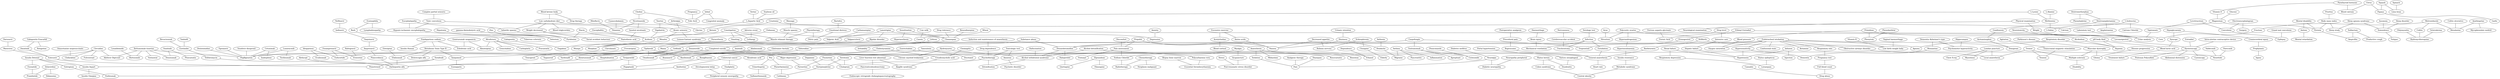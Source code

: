 strict graph layer1 {
	graph [name=layer1];
	node [label="\N"];
	3387	[label="Colorectal cancer",
		src_id=173947,
		weight=0.00017094799571343847];
	1507	[label=Amifostine,
		src_id=1127,
		weight=0.0002470895258225546];
	3387 -- 1507	[level=2,
		weight=250.75];
	1515	[label=Oxaliplatin,
		src_id=513,
		weight=0.00026815026729495455];
	3387 -- 1515	[level=2,
		weight=281.97];
	47	[label="Blood ketone body",
		level=1,
		src_id=172233,
		weight=0.0012670522222126754];
	3363	[label="Low carbohydrate diet",
		src_id=180136,
		weight=0.0003277960230803433];
	47 -- 3363	[level=1,
		weight=282.77];
	202	[label="Drug therapy",
		level=2,
		src_id=175405,
		weight=0.0004974258381118851];
	47 -- 202	[level=2,
		weight=116.27];
	40	[label="Lumbar puncture",
		level=1,
		src_id=180161,
		weight=0.0009078308978387687];
	111	[label="Chest X-ray",
		level=2,
		src_id=173538,
		weight=0.0004768456545021312];
	40 -- 111	[level=2,
		weight=100.9];
	199	[label=Myoclonus,
		level=2,
		src_id=181386,
		weight=0.0004737230728537065];
	40 -- 199	[level=2,
		weight=143.71];
	492	[label="Local anaesthesia",
		level=2,
		src_id=180103,
		weight=0.0004647634616410086];
	40 -- 492	[level=1,
		weight=308.38];
	121	[label="Diabetes mellitus",
		level=1,
		src_id=175126,
		weight=0.0005906634095865702];
	378	[label=Neuralgia,
		level=2,
		src_id=181702,
		weight=0.0003883048668389831];
	121 -- 378	[level=1,
		weight=182.64];
	1046	[label=Primidone,
		src_id=780,
		weight=0.0002726894035951908];
	66	[label="Blood pressure",
		level=2,
		src_id=172305,
		weight=0.0005071056776634417];
	1046 -- 66	[level=1,
		weight=139.75];
	207	[label=Phenytoin,
		level=2,
		src_id=243,
		weight=0.00044948157632123824];
	1046 -- 207	[level=2,
		weight=131.3];
	90	[label="Urine analysis",
		level=2,
		src_id=187884,
		weight=0.0004706683236254219];
	1046 -- 90	[level=1,
		weight=228.05];
	293	[label="Postoperative analgesia",
		level=2,
		src_id=183938,
		weight=0.00039289364837470463];
	600	[label="Procedural pain",
		level=1,
		src_id=184110,
		weight=0.0005976672848635054];
	293 -- 600	[level=2,
		weight=277.6];
	246	[label=Carbamazepine,
		level=2,
		src_id=551,
		weight=0.0004473096072389379];
	501	[label="Valproic Acid",
		level=2,
		src_id=304,
		weight=0.0004042948871108723];
	246 -- 501	[level=2,
		weight=211.14];
	148	[label=Acne,
		level=2,
		src_id=169642,
		weight=0.00037466678154693617];
	1477	[label=Hirsutism,
		src_id=178160,
		weight=0.0002079114641782634];
	148 -- 1477	[level=2,
		weight=108.82];
	290	[label="Urinary retention",
		level=2,
		src_id=187841,
		weight=0.0003683373050021554];
	22	[label=Dizziness,
		level=1,
		src_id=175317,
		weight=0.0010661405923750565];
	290 -- 22	[level=2,
		weight=200.8];
	24	[label=Caspofungin,
		level=1,
		src_id=507,
		weight=0.0009094710211748729];
	198	[label=Gefitinib,
		level=1,
		src_id=308,
		weight=0.0007349820562090321];
	24 -- 198	[level=1,
		weight=526.79];
	486	[label=Tositumomab,
		level=2,
		src_id=77,
		weight=0.00046677135864928924];
	24 -- 486	[level=1,
		weight=500.5];
	1680	[label=Treprostinil,
		src_id=364,
		weight=0.00021838432841980027];
	24 -- 1680	[level=2,
		weight=334.0];
	240	[label=Hypoglycaemia,
		level=2,
		src_id=178590,
		weight=0.00038816712301006673];
	247	[label=Syncope,
		level=2,
		src_id=186636,
		weight=0.0003882810329176061];
	240 -- 247	[level=2,
		weight=219.43];
	155	[label="Craniocerebral injury",
		level=2,
		src_id=174523,
		weight=0.0005289345643681402];
	240 -- 155	[level=2,
		weight=118.53];
	21	[label=Haemorrhage,
		level=1,
		src_id=177684,
		weight=0.0008508347975266157];
	32	[label="Brain injury",
		level=1,
		src_id=172600,
		weight=0.0007856777560697494];
	21 -- 32	[level=1,
		weight=158.74];
	1470	[label="Intra-uterine contraceptive device",
		level=2,
		src_id=179325,
		weight=0.0005447811316611137];
	2548	[label=Hysteroscopy,
		level=2,
		src_id=178691,
		weight=0.0005253331407472756];
	1470 -- 2548	[level=2,
		weight=680.88];
	80	[label=Parecoxib,
		level=1,
		src_id=7436,
		weight=0.0006704556778221817];
	41	[label=Nesiritide,
		level=1,
		src_id=4621,
		weight=0.0009181058235148686];
	80 -- 41	[level=1,
		weight=375.63];
	303	[label=Massage,
		level=2,
		src_id=180533,
		weight=0.0003922373840808141];
	73	[label="Muscle spasms",
		level=1,
		src_id=181270,
		weight=0.0006578393277975695];
	303 -- 73	[level=2,
		weight=143.71];
	248	[label=Schizophrenia,
		level=2,
		src_id=185574,
		weight=0.0004415188980356536];
	1206	[label="Bulimia nervosa",
		src_id=172802,
		weight=0.00029821138423851817];
	248 -- 1206	[level=1,
		weight=213.03];
	2510	[label=Clozapine,
		src_id=353,
		weight=0.00018764288696314523];
	248 -- 2510	[level=1,
		weight=154.69];
	37	[label=Eletriptan,
		level=1,
		src_id=207,
		weight=0.0007704776596519402];
	35	[label=Efalizumab,
		level=1,
		src_id=90,
		weight=0.0008208062750429622];
	37 -- 35	[level=1,
		weight=400.6];
	5180	[label=Idraparinux,
		src_id=5585,
		weight="4.8522871903998905e-05"];
	308	[label=Eculizumab,
		level=2,
		src_id=1241,
		weight=0.00038446616519720187];
	5180 -- 308	[level=2,
		weight=200.8];
	9	[label=Enfuvirtide,
		level=1,
		src_id=102,
		weight=0.0009869729139148522];
	5180 -- 9	[level=2,
		weight=182.64];
	2123	[label="Parathyroid hormone",
		src_id=5283,
		weight=0.00028384168899865274];
	792	[label="Vitamin D",
		src_id=9042,
		weight=0.0003176496670210388];
	2123 -- 792	[level=2,
		weight=138.79];
	3087	[label="Blood calcium",
		src_id=171999,
		weight=0.00020601951229998287];
	2123 -- 3087	[level=2,
		weight=164.47];
	2635	[label=Sensitisation,
		src_id=185737,
		weight=0.00014117001733908249];
	969	[label=Hyperaesthesia,
		level=2,
		src_id=178414,
		weight=0.0003899039718442881];
	2635 -- 969	[level=2,
		weight=200.8];
	157	[label=Clonazepam,
		level=1,
		src_id=1052,
		weight=0.0005912809419428554];
	2635 -- 157	[level=2,
		weight=125.88];
	142	[label="Adverse event",
		level=2,
		src_id=169885,
		weight=0.0004860158235368972];
	105	[label=Lethargy,
		level=2,
		src_id=179887,
		weight=0.0005015535376190093];
	142 -- 105	[level=2,
		weight=112.0];
	129	[label=Nelfinavir,
		level=2,
		src_id=211,
		weight=0.00037811959762119006];
	728	[label=Indinavir,
		src_id=215,
		weight=0.00028856204454984284];
	129 -- 728	[level=2,
		weight=174.74];
	444	[label=Lamotrigine,
		level=2,
		src_id=542,
		weight=0.0003848237550273216];
	745	[label="Bipolar disorder",
		src_id=171758,
		weight=0.00022802229897554263];
	444 -- 745	[level=2,
		weight=177.86];
	127	[label=Depression,
		level=2,
		src_id=175023,
		weight=0.0003836457492395407];
	444 -- 127	[level=2,
		weight=142.24];
	444 -- 501	[level=2,
		weight=172.8];
	107	[label=Tremor,
		level=2,
		src_id=187373,
		weight=0.0003996300055681171];
	277	[label=Tension,
		src_id=186772,
		weight=0.00024210111383317674];
	107 -- 277	[level=2,
		weight=100.9];
	107 -- 492	[level=1,
		weight=167.5];
	572	[label="Multiple sclerosis",
		src_id=181221,
		weight=0.00034050851132739606];
	107 -- 572	[level=1,
		weight=167.5];
	764	[label="Gemtuzumab ozogamicin",
		src_id=55,
		weight=0.0003317278780766563];
	556	[label=Almotriptan,
		level=2,
		src_id=904,
		weight=0.0003709635981779108];
	764 -- 556	[level=2,
		weight=364.27];
	623	[label="Zoledronic acid",
		src_id=388,
		weight=0.0003388866376235478];
	764 -- 623	[level=2,
		weight=364.27];
	5058	[label="Excessive exercise",
		src_id=176247,
		weight=0.00015775780771372163];
	793	[label="Amino acids",
		src_id=8309,
		weight=0.00036554240716296394];
	5058 -- 793	[level=2,
		weight=275.24];
	1840	[label=Acetylcholine,
		level=2,
		src_id=2951,
		weight=0.00036790673985462763];
	5058 -- 1840	[level=2,
		weight=452.16];
	1116	[label="L-Isoleucine",
		level=2,
		src_id=158,
		weight=0.0004886625496020476];
	1294	[label="Calcium Chloride",
		level=2,
		src_id=1148,
		weight=0.00038074085574121467];
	1116 -- 1294	[level=2,
		weight=300.7];
	2055	[label="L-Valine",
		level=2,
		src_id=153,
		weight=0.0003965535171699303];
	1116 -- 2055	[level=2,
		weight=727.55];
	8	[label=Nausea,
		level=1,
		src_id=181546,
		weight=0.0012894351022597168];
	793 -- 8	[level=2,
		weight=143.71];
	3659	[label=Choline,
		src_id=115,
		weight=0.00013867174699933426];
	1591	[label="Folic Acid",
		src_id=150,
		weight=0.0002498271308909313];
	3659 -- 1591	[level=1,
		weight=154.69];
	2850	[label=Nicotinamide,
		level=2,
		src_id=2556,
		weight=0.0003688636137323192];
	3659 -- 2850	[level=1,
		weight=263.89];
	524	[label=Metronidazole,
		level=2,
		src_id=902,
		weight=0.00036694243322798423];
	370	[label=Colitis,
		level=2,
		src_id=173903,
		weight=0.0005396922867558513];
	524 -- 370	[level=2,
		weight=308.38];
	1039	[label=Fructose,
		src_id=3934,
		weight=0.00027937361065304513];
	524 -- 1039	[level=2,
		weight=138.79];
	3490	[label=Mesalazine,
		src_id=235,
		weight=0.0002774839459351338];
	524 -- 3490	[level=2,
		weight=500.5];
	1528	[label="Polycystic ovaries",
		src_id=183761,
		weight=0.0002984454638867596];
	3549	[label=Hyperandrogenism,
		src_id=178421,
		weight=0.0001871879732442594];
	1528 -- 3549	[level=2,
		weight=261.3];
	906	[label=Stillbirth,
		level=2,
		src_id=186413,
		weight=0.0005083959553610613];
	1528 -- 906	[level=2,
		weight=135.48];
	1528 -- 1477	[level=2,
		weight=97.68];
	87	[label=Agitation,
		level=2,
		src_id=169902,
		weight=0.0004621091673335026];
	1319	[label="Transcranial magnetic stimulation",
		src_id=187294,
		weight=0.0002488273049718006];
	87 -- 1319	[level=2,
		weight=267.4];
	203	[label="Disease progression",
		level=1,
		src_id=175268,
		weight=0.0005669550093149303];
	1398	[label=Glioma,
		src_id=177386,
		weight=0.00024465493695699037];
	203 -- 1398	[level=1,
		weight=118.53];
	399	[label=Saquinavir,
		src_id=1216,
		weight=0.00033714014539050686];
	728 -- 399	[level=2,
		weight=186.0];
	114	[label=Encephalopathy,
		level=1,
		src_id=175833,
		weight=0.0005884606306018098];
	163	[label="Infantile spasms",
		level=1,
		src_id=178941,
		weight=0.000643641781737178];
	114 -- 163	[level=1,
		weight=162.13];
	606	[label="Hypoxic-ischaemic encephalopathy",
		level=2,
		src_id=178679,
		weight=0.00041550608504316105];
	114 -- 606	[level=1,
		weight=167.5];
	1802	[label=Eosinophilia,
		src_id=176033,
		weight=0.0002882837388700747];
	36	[label=Rash,
		level=1,
		src_id=184786,
		weight=0.0008668953336616023];
	1802 -- 36	[level=2,
		weight=131.4];
	966	[label=Lymphadenopathy,
		level=2,
		src_id=180247,
		weight=0.00036781539547026717];
	1802 -- 966	[level=2,
		weight=182.38];
	443	[label=Bosentan,
		level=2,
		src_id=546,
		weight=0.000509591564631485];
	198 -- 443	[level=2,
		weight=480.52];
	188	[label=Pegfilgrastim,
		level=1,
		src_id=19,
		weight=0.0007127660512942222];
	198 -- 188	[level=1,
		weight=600.4];
	237	[label=Alemtuzumab,
		level=1,
		src_id=82,
		weight=0.0006613346082369724];
	198 -- 237	[level=1,
		weight=520.48];
	198 -- 9	[level=1,
		weight=526.79];
	686	[label=Rosuvastatin,
		level=2,
		src_id=1082,
		weight=0.00037850105857161853];
	198 -- 686	[level=2,
		weight=408.0];
	517	[label="Decreased appetite",
		src_id=174910,
		weight=0.0002200564388112809];
	517 -- 1206	[level=1,
		weight=157.95];
	517 -- 8	[level=1,
		weight=143.71];
	559	[label=Niacin,
		src_id=614,
		weight=0.00035605453691676416];
	692	[label=Pyridoxine,
		level=2,
		src_id=156,
		weight=0.0005060130277429469];
	559 -- 692	[level=1,
		weight=835.41];
	2852	[label="Pantothenic acid",
		level=2,
		src_id=1701,
		weight=0.0003724509045626558];
	559 -- 2852	[level=1,
		weight=653.11];
	1323	[label=Scleroderma,
		level=2,
		src_id=185612,
		weight=0.0004681688067370857];
	995	[label=Hydroxychloroquine,
		level=2,
		src_id=1543,
		weight=0.0005040541923089716];
	1323 -- 995	[level=2,
		weight=640.07];
	109	[label="Complex partial seizures",
		level=2,
		src_id=174011,
		weight=0.0005377729118179456];
	313	[label="Tonic convulsion",
		level=2,
		src_id=187142,
		weight=0.0004920688060191618];
	109 -- 313	[level=2,
		weight=112.0];
	593	[label=Clobazam,
		src_id=339,
		weight=0.00029148811730719674];
	179	[label="Lennox-Gastaut syndrome",
		level=2,
		src_id=179861,
		weight=0.0004712647332224909];
	593 -- 179	[level=1,
		weight=167.5];
	593 -- 157	[level=1,
		weight=200.8];
	192	[label="Physical examination",
		level=2,
		src_id=183464,
		weight=0.00039606689371095055];
	145	[label=Weight,
		src_id=188818,
		weight=0.0003539075251587568];
	192 -- 145	[level=1,
		weight=152.01];
	44	[label="Neurological examination",
		level=1,
		src_id=181742,
		weight=0.000603899346869057];
	192 -- 44	[level=1,
		weight=117.55];
	1845	[label="Ethinyl Estradiol",
		src_id=963,
		weight=0.00024117750854846077];
	1244	[label=Levonorgestrel,
		level=2,
		src_id=357,
		weight=0.0003896644494428381];
	1845 -- 1244	[level=2,
		weight=148.74];
	2732	[label=Etonogestrel,
		src_id=285,
		weight=0.00014763548612184576];
	1845 -- 2732	[level=2,
		weight=443.59];
	694	[label=Adalimumab,
		level=2,
		src_id=50,
		weight=0.00040065310237782725];
	523	[label=Atazanavir,
		level=2,
		src_id=1056,
		weight=0.0003809490300105128];
	694 -- 523	[level=2,
		weight=375.63];
	208	[label=Omalizumab,
		level=1,
		src_id=42,
		weight=0.00064804226923971];
	694 -- 208	[level=2,
		weight=440.56];
	69	[label=Desloratadine,
		level=1,
		src_id=953,
		weight=0.00056635470892636];
	69 -- 188	[level=1,
		weight=389.5];
	2141	[label=Estradiol,
		level=2,
		src_id=769,
		weight=0.00043932753232098356];
	2141 -- 2548	[level=2,
		weight=529.21];
	100	[label="Drug level",
		level=1,
		src_id=175379,
		weight=0.0006353973376942565];
	173	[label="Intensive care",
		level=2,
		src_id=179204,
		weight=0.0004941769690789497];
	100 -- 173	[level=1,
		weight=125.88];
	1743	[label="Formic Acid",
		src_id=1847,
		weight=0.0003353139864341093];
	100 -- 1743	[level=2,
		weight=147.38];
	2606	[label=Hydroxyurea,
		src_id=991,
		weight=0.00023318355572115202];
	3242	[label="Chronic myeloid leukaemia",
		src_id=173721,
		weight=0.00016846385497956267];
	2606 -- 3242	[level=2,
		weight=96.14];
	4038	[label="Polycythaemia vera",
		src_id=183763,
		weight=0.00017651704386833472];
	2606 -- 4038	[level=2,
		weight=188.31];
	106	[label=Constipation,
		level=2,
		src_id=174340,
		weight=0.00046270421507636046];
	57	[label=Vomiting,
		level=2,
		src_id=188709,
		weight=0.0004902981627731408];
	106 -- 57	[level=2,
		weight=200.8];
	106 -- 105	[level=2,
		weight=182.64];
	414	[label=Acidosis,
		level=2,
		src_id=169637,
		weight=0.00040438193096115896];
	106 -- 414	[level=1,
		weight=200.8];
	533	[label="Muscle relaxant therapy",
		level=2,
		src_id=181266,
		weight=0.00044203721375564355];
	106 -- 533	[level=1,
		weight=182.64];
	138	[label=Pregnancy,
		level=2,
		src_id=184014,
		weight=0.00044404202268647023];
	138 -- 1591	[level=2,
		weight=152.04];
	33	[label="Endotracheal intubation",
		level=1,
		src_id=175952,
		weight=0.0015652564614988432];
	567	[label="Respiratory rate",
		level=2,
		src_id=185143,
		weight=0.0005159413547820781];
	33 -- 567	[level=1,
		weight=231.54];
	442	[label=Dexmedetomidine,
		level=2,
		src_id=620,
		weight=0.00047220402584098];
	33 -- 442	[level=1,
		weight=215.07];
	19	[label=Hypersensitivity,
		level=1,
		src_id=178510,
		weight=0.0013981590828485912];
	33 -- 19	[level=1,
		weight=177.29];
	329	[label=Apnoea,
		level=2,
		src_id=170739,
		weight=0.00047458159767632273];
	33 -- 329	[level=1,
		weight=188.31];
	251	[label="Obstructive airways disorder",
		level=2,
		src_id=181997,
		weight=0.0004027225819741091];
	33 -- 251	[level=1,
		weight=167.5];
	3311	[label=Doxapram,
		src_id=548,
		weight=0.00012425276521061697];
	33 -- 3311	[level=1,
		weight=200.8];
	130	[label="Oxygen saturation",
		level=1,
		src_id=182603,
		weight=0.0008420826940828675];
	33 -- 130	[level=1,
		weight=223.0];
	98	[label="Confusional state",
		level=2,
		src_id=174071,
		weight=0.00048615371247575045];
	33 -- 98	[level=2,
		weight=154.69];
	650	[label=Ketamine,
		level=2,
		src_id=1205,
		weight=0.0003759481325097527];
	33 -- 650	[level=2,
		weight=167.5];
	159	[label=Morphine,
		level=2,
		src_id=286,
		weight=0.000508365458088889];
	33 -- 159	[level=1,
		weight=231.54];
	1489	[label="Diabetic neuropathy",
		src_id=175170,
		weight=0.0002354305614814282];
	378 -- 1489	[level=2,
		weight=152.36];
	43	[label=Pain,
		level=2,
		src_id=182630,
		weight=0.0005505513678598752];
	378 -- 43	[level=1,
		weight=197.45];
	82	[label=Pruritus,
		level=2,
		src_id=184366,
		weight=0.00037512654230685566];
	318	[label="Body mass index",
		level=1,
		src_id=172442,
		weight=0.0005700543674845199];
	82 -- 318	[level=2,
		weight=100.9];
	795	[label=Serotonin,
		src_id=7810,
		weight=0.00032266694125067093];
	2509	[label=Norepinephrine,
		src_id=358,
		weight=0.00015775005610059792];
	795 -- 2509	[level=2,
		weight=126.99];
	1004	[label=Citalopram,
		src_id=206,
		weight=0.0002998387185140447];
	795 -- 1004	[level=2,
		weight=200.8];
	868	[label="Hepatic failure",
		src_id=177896,
		weight=0.00027851145677039495];
	173 -- 868	[level=1,
		weight=167.5];
	86	[label=Anxiety,
		level=2,
		src_id=170661,
		weight=0.0005261963317213412];
	86 -- 127	[level=2,
		weight=348.75];
	372	[label=Chemotherapy,
		level=1,
		src_id=173517,
		weight=0.000628082361994062];
	3	[label="Neoplasm malignant",
		level=1,
		src_id=181636,
		weight=0.0010685744334263127];
	372 -- 3	[level=1,
		weight=182.64];
	1973	[label=Radiotherapy,
		src_id=184752,
		weight=0.00020710914572099278];
	372 -- 1973	[level=1,
		weight=297.33];
	5	[label=Dutasteride,
		level=1,
		src_id=1110,
		weight=0.001106923563389464];
	5 -- 208	[level=1,
		weight=500.5];
	558	[label="Alendronic acid",
		level=2,
		src_id=617,
		weight=0.0003859560282069588];
	5 -- 558	[level=2,
		weight=250.75];
	5 -- 237	[level=1,
		weight=455.09];
	697	[label="Substance abuse",
		src_id=186527,
		weight=0.00030072181097700847];
	697 -- 442	[level=1,
		weight=100.9];
	93	[label=Irritability,
		level=1,
		src_id=179437,
		weight=0.0006178299556628947];
	697 -- 93	[level=1,
		weight=231.54];
	326	[label="Parkinson's disease",
		level=2,
		src_id=182898,
		weight=0.0004602845429545227];
	777	[label="Muscular dystrophy",
		src_id=181277,
		weight=0.00029059235414567605];
	326 -- 777	[level=2,
		weight=149.79];
	648	[label=Spinach,
		level=2,
		src_id=8638,
		weight=0.00044143248729228845];
	4597	[label="Lima bean",
		src_id=8610,
		weight=0.0001803798582760487];
	648 -- 4597	[level=2,
		weight=236.06];
	160	[label="Serology test",
		level=2,
		src_id=185776,
		weight=0.0003853233675984799];
	7	[label=Infection,
		level=1,
		src_id=178954,
		weight=0.0010637444636492502];
	160 -- 7	[level=2,
		weight=112.0];
	596	[label=Baclofen,
		level=2,
		src_id=172,
		weight=0.0004022049773654413];
	174	[label="Emotional distress",
		level=2,
		src_id=175782,
		weight=0.0005202689084008516];
	596 -- 174	[level=2,
		weight=143.71];
	777 -- 1398	[level=1,
		weight=173.9];
	777 -- 572	[level=1,
		weight=181.67];
	1050	[label=Dextromethorphan,
		src_id=501,
		weight=0.0003261430337828874];
	1099	[label=Dextroamphetamine,
		src_id=1510,
		weight=0.00030579798809133316];
	1050 -- 1099	[level=2,
		weight=164.2];
	392	[label=Phenylephrine,
		level=2,
		src_id=377,
		weight=0.00045122237230914297];
	1050 -- 392	[level=2,
		weight=554.5];
	16	[label=Cetuximab,
		level=1,
		src_id=2,
		weight=0.0009004002208662477];
	88	[label=Ixabepilone,
		level=1,
		src_id=4567,
		weight=0.0006938235833154117];
	16 -- 88	[level=1,
		weight=429.14];
	16 -- 188	[level=1,
		weight=471.12];
	3364	[label="Liver function test abnormal",
		src_id=180084,
		weight=0.0001108020909393326];
	4727	[label=Pancreaticoduodenectomy,
		src_id=182721,
		weight="8.150706582911591e-05"];
	3364 -- 4727	[level=2,
		weight=91.82];
	4574	[label="Alagille syndrome",
		src_id=169931,
		weight="7.140487263867498e-05"];
	3364 -- 4574	[level=2,
		weight=91.82];
	396	[label="Mechanical ventilation",
		src_id=180615,
		weight=0.0003051471094691349];
	7 -- 396	[level=1,
		weight=112.0];
	255	[label=Extubation,
		level=2,
		src_id=176387,
		weight=0.0003675192575704748];
	7 -- 255	[level=1,
		weight=177.29];
	426	[label=Tracheostomy,
		src_id=187282,
		weight=0.00029416663490902493];
	7 -- 426	[level=1,
		weight=125.88];
	418	[label=Valganciclovir,
		level=2,
		src_id=1542,
		weight=0.0003689906297398413];
	18	[label=Tipifarnib,
		level=1,
		src_id=4671,
		weight=0.0009015215260815727];
	418 -- 18	[level=2,
		weight=357.79];
	2618	[label=Ziprasidone,
		src_id=237,
		weight=0.00018582858350824495];
	358	[label=Olanzapine,
		level=1,
		src_id=324,
		weight=0.0006407978107660274];
	2618 -- 358	[level=1,
		weight=144.33];
	400	[label=Quetiapine,
		src_id=1208,
		weight=0.0002894300112725552];
	2618 -- 400	[level=1,
		weight=141.82];
	124	[label=Hippocampus,
		level=2,
		src_id=240385,
		weight=0.000511899313670171];
	103	[label="Psychomotor hyperactivity",
		level=2,
		src_id=184442,
		weight=0.0004423452504911016];
	124 -- 103	[level=2,
		weight=114.52];
	459	[label=Valdecoxib,
		level=2,
		src_id=567,
		weight=0.000408027540975046];
	459 -- 41	[level=2,
		weight=364.27];
	555	[label=Tipranavir,
		level=2,
		src_id=918,
		weight=0.0003821876297655202];
	555 -- 188	[level=2,
		weight=438.06];
	3268	[label=Visilizumab,
		src_id=9717,
		weight="9.354706665521369e-05"];
	1507 -- 3268	[level=2,
		weight=100.9];
	1901	[label="Endoscopic retrograde cholangiopancreatography",
		level=2,
		src_id=175919,
		weight=0.0003840271492533053];
	4727 -- 1901	[level=2,
		weight=112.0];
	72	[label=Nervousness,
		level=2,
		src_id=181699,
		weight=0.0005166066069135854];
	38	[label="Cerebrovascular accident",
		level=1,
		src_id=173414,
		weight=0.0007270394031061131];
	72 -- 38	[level=2,
		weight=100.9];
	680	[label="Atonic seizures",
		level=2,
		src_id=171063,
		weight=0.00036898778408927044];
	313 -- 680	[level=1,
		weight=166.76];
	313 -- 606	[level=1,
		weight=182.64];
	716	[label=Wheat,
		src_id=8648,
		weight=0.00031152306951668144];
	352	[label=Corn,
		src_id=8641,
		weight=0.00031718271484116884];
	716 -- 352	[level=2,
		weight=135.7];
	989	[label=Casein,
		src_id=8589,
		weight=0.00032743258053612206];
	716 -- 989	[level=2,
		weight=147.41];
	662	[label="Pregnancy test",
		level=2,
		src_id=184020,
		weight=0.0004390841040422798];
	567 -- 662	[level=1,
		weight=154.69];
	481	[label=Lumiracoxib,
		level=2,
		src_id=1266,
		weight=0.0004152972708915666];
	417	[label=Tocilizumab,
		level=2,
		src_id=5528,
		weight=0.00037754604082365786];
	481 -- 417	[level=2,
		weight=318.86];
	481 -- 188	[level=2,
		weight=381.57];
	438	[label="Soybean oil",
		level=2,
		src_id=8325,
		weight=0.0005271578901629644];
	1593	[label="L-Aspartic Acid",
		src_id=120,
		weight=0.00023519971578697118];
	438 -- 1593	[level=2,
		weight=273.45];
	309	[label=Dopamine,
		level=2,
		src_id=974,
		weight=0.00041397202745216063];
	309 -- 2509	[level=2,
		weight=120.59];
	211	[label=Asthma,
		level=2,
		src_id=171037,
		weight=0.00036748599646982183];
	602	[label=Pancreatitis,
		level=2,
		src_id=182725,
		weight=0.0003687396717690338];
	211 -- 602	[level=2,
		weight=414.71];
	4	[label=Inflammation,
		level=1,
		src_id=178993,
		weight=0.001011147355898459];
	211 -- 4	[level=1,
		weight=191.29];
	131	[label=Migraine,
		level=2,
		src_id=180996,
		weight=0.00045652328171586545];
	211 -- 131	[level=1,
		weight=250.75];
	151	[label="Status epilepticus",
		level=2,
		src_id=186374,
		weight=0.0004000715088260281];
	62	[label=Lorazepam,
		level=2,
		src_id=177,
		weight=0.00048515680005689475];
	151 -- 62	[level=2,
		weight=119.53];
	1331	[label="Mental disability",
		src_id=180779,
		weight=0.0002523155771366895];
	221	[label=Autism,
		level=2,
		src_id=171128,
		weight=0.0003913922359394257];
	1331 -- 221	[level=1,
		weight=97.3];
	2	[label=Pyrexia,
		level=1,
		src_id=184658,
		weight=0.0016370220603792516];
	1331 -- 2	[level=1,
		weight=167.5];
	38 -- 426	[level=1,
		weight=131.3];
	224	[label=Alefacept,
		level=2,
		src_id=87,
		weight=0.00047856565963021614];
	189	[label="Darbepoetin alfa",
		level=1,
		src_id=12,
		weight=0.000706342335926546];
	224 -- 189	[level=2,
		weight=389.5];
	74	[label="Insulin Detemir",
		level=1,
		src_id=1281,
		weight=0.0007094592396659355];
	26	[label=Tiotropium,
		level=1,
		src_id=1352,
		weight=0.0008321868357145653];
	74 -- 26	[level=1,
		weight=429.14];
	167	[label=Exenatide,
		level=1,
		src_id=1259,
		weight=0.0005552946281385425];
	74 -- 167	[level=1,
		weight=385.23];
	1227	[label="Insulin Aspart",
		src_id=1280,
		weight=0.0002558675228665072];
	74 -- 1227	[level=1,
		weight=500.5];
	770	[label="Renal failure",
		src_id=185035,
		weight=0.00024093128318301992];
	341	[label="Respiratory depression",
		level=2,
		src_id=185127,
		weight=0.0005524640608403308];
	770 -- 341	[level=2,
		weight=154.69];
	29	[label=Hypotension,
		level=1,
		src_id=178653,
		weight=0.0012051301146850637];
	770 -- 29	[level=2,
		weight=134.2];
	201	[label="Full blood count",
		level=2,
		src_id=176934,
		weight=0.0003988914123322094];
	662 -- 201	[level=1,
		weight=154.69];
	2613	[label=Amprenavir,
		src_id=687,
		weight=0.0001401579115738664];
	399 -- 2613	[level=2,
		weight=188.31];
	153	[label=Electroencephalogram,
		level=2,
		src_id=175720,
		weight=0.00043122478424478854];
	1	[label=Convulsion,
		level=1,
		src_id=174366,
		weight=0.000976973079326626];
	153 -- 1	[level=2,
		weight=186.53];
	58	[label=Surgery,
		level=2,
		src_id=186589,
		weight=0.00042912268609338245];
	153 -- 58	[level=2,
		weight=129.61];
	311	[label=Bevacizumab,
		level=2,
		src_id=105,
		weight=0.0004902815213372343];
	158	[label=Ezetimibe,
		level=1,
		src_id=959,
		weight=0.0006960907861424191];
	311 -- 158	[level=2,
		weight=367.3];
	1244 -- 2548	[level=2,
		weight=454.25];
	1005	[label=Riboflavin,
		level=2,
		src_id=132,
		weight=0.00038315099938939314];
	2381	[label=Thiamine,
		src_id=144,
		weight=0.00030847289807559025];
	1005 -- 2381	[level=2,
		weight=443.47];
	91	[label=Stress,
		level=2,
		src_id=186464,
		weight=0.0004409582914974472];
	1012	[label="Post-traumatic stress disorder",
		src_id=183910,
		weight=0.00016988507031008693];
	91 -- 1012	[level=2,
		weight=96.14];
	31	[label=Gabapentin,
		level=1,
		src_id=982,
		weight=0.0008664973463544891];
	36 -- 31	[level=1,
		weight=173.24];
	868 -- 29	[level=1,
		weight=154.69];
	3299	[label=Cathinone,
		src_id=1494,
		weight=0.00015853044079725359];
	2509 -- 3299	[level=2,
		weight=160.84];
	32 -- 396	[level=1,
		weight=125.88];
	929	[label="Blood triglycerides",
		level=2,
		src_id=172398,
		weight=0.00041333431327498024];
	3363 -- 929	[level=2,
		weight=445.0];
	3363 -- 163	[level=1,
		weight=177.29];
	505	[label="Weight decreased",
		level=2,
		src_id=188823,
		weight=0.0003882104929773333];
	3363 -- 505	[level=1,
		weight=182.64];
	2213	[label="Cow milk",
		src_id=8613,
		weight=0.00033327133324714375];
	3363 -- 2213	[level=2,
		weight=267.4];
	344	[label=Neurotoxicity,
		level=2,
		src_id=181782,
		weight=0.00045406099574622685];
	496	[label=Alcoholism,
		level=2,
		src_id=169973,
		weight=0.0004218041358359162];
	344 -- 496	[level=2,
		weight=143.71];
	85	[label=Asthenia,
		level=2,
		src_id=171034,
		weight=0.00038284922188879775];
	126	[label=Headache,
		level=2,
		src_id=177790,
		weight=0.00040295108481412943];
	85 -- 126	[level=2,
		weight=131.3];
	3049	[label=Hyperinsulinaemia,
		src_id=178466,
		weight=0.0001866549683559814];
	3549 -- 3049	[level=2,
		weight=127.46];
	229	[label=Sunitinib,
		level=2,
		src_id=1251,
		weight=0.000491307569962023];
	13	[label=Pitavastatin,
		level=1,
		src_id=7821,
		weight=0.0008769129879509069];
	229 -- 13	[level=1,
		weight=375.63];
	1571	[label=Denosumab,
		src_id=5719,
		weight=0.00020828947374788905];
	229 -- 1571	[level=1,
		weight=385.23];
	1319 -- 277	[level=2,
		weight=100.9];
	389	[label=Tadalafil,
		level=2,
		src_id=806,
		weight=0.0005026753305443074];
	389 -- 158	[level=2,
		weight=462.08];
	585	[label=Lithium,
		level=2,
		src_id=1316,
		weight=0.0003731694117515711];
	84	[label="Completed suicide",
		level=1,
		src_id=174010,
		weight=0.0006212095938405134];
	585 -- 84	[level=2,
		weight=132.45];
	605	[label=Mania,
		src_id=180503,
		weight=0.00026216875653358796];
	585 -- 605	[level=2,
		weight=294.82];
	286	[label=Darunavir,
		level=2,
		src_id=1247,
		weight=0.00036901863350441574];
	1940	[label=Maraviroc,
		src_id=4557,
		weight=0.0001767365592210965];
	286 -- 1940	[level=2,
		weight=273.45];
	784	[label="Dementia Alzheimer's type",
		src_id=174972,
		weight=0.00034624924247752956];
	1949	[label=Memantine,
		src_id=1028,
		weight=0.00019085740244858507];
	784 -- 1949	[level=2,
		weight=158.74];
	784 -- 103	[level=2,
		weight=100.9];
	10	[label=Tegaserod,
		level=1,
		src_id=1063,
		weight=0.0009480343869626797];
	18 -- 10	[level=1,
		weight=353.59];
	18 -- 208	[level=1,
		weight=445.0];
	1051	[label=Travoprost,
		src_id=278,
		weight=0.0002616381937103423];
	18 -- 1051	[level=2,
		weight=308.38];
	223	[label=Vardenafil,
		level=2,
		src_id=848,
		weight=0.000534441828436814];
	18 -- 223	[level=2,
		weight=400.6];
	1765	[label=Basiliximab,
		src_id=72,
		weight=0.00018724241037868157];
	18 -- 1765	[level=1,
		weight=167.5];
	163 -- 692	[level=1,
		weight=177.29];
	2865	[label=Delavirdine,
		src_id=691,
		weight=0.0001325170745654703];
	355	[label=Didanosine,
		level=2,
		src_id=886,
		weight=0.00044804275960640073];
	2865 -- 355	[level=2,
		weight=167.5];
	1101	[label=Pramlintide,
		src_id=1261,
		weight=0.0002843440305737876];
	2865 -- 1101	[level=2,
		weight=200.8];
	446	[label="Toxicologic test",
		src_id=187231,
		weight=0.00036265273173107816];
	53	[label=Amnesia,
		level=1,
		src_id=170136,
		weight=0.0006974795352564037];
	446 -- 53	[level=1,
		weight=112.0];
	1063	[label=Psychotherapy,
		src_id=184451,
		weight=0.00028864066291589443];
	446 -- 1063	[level=1,
		weight=182.64];
	553	[label=Fosamprenavir,
		src_id=1283,
		weight=0.0003596013974985638];
	990	[label=Etravirine,
		src_id=5590,
		weight=0.0002506527660860265];
	553 -- 990	[level=2,
		weight=250.75];
	553 -- 9	[level=2,
		weight=385.23];
	925	[label="Colitis ulcerative",
		level=2,
		src_id=173909,
		weight=0.0003725529281563309];
	925 -- 3490	[level=2,
		weight=538.92];
	110	[label=Infant,
		level=1,
		src_id=178934,
		weight=0.0005941257415306586];
	110 -- 1591	[level=1,
		weight=167.5];
	369	[label="Congenital anomaly",
		level=2,
		src_id=174082,
		weight=0.00046100987865201656];
	110 -- 369	[level=2,
		weight=112.0];
	95	[label="gamma-Aminobutyric acid",
		level=1,
		src_id=2399,
		weight=0.0008425106964866832];
	284	[label=Selenium,
		level=2,
		src_id=9080,
		weight=0.0005224106586331514];
	95 -- 284	[level=1,
		weight=167.5];
	118	[label="Induction and maintenance of anaesthesia",
		level=1,
		src_id=178930,
		weight=0.0005982122802371136];
	579	[label="Drug dependence",
		level=2,
		src_id=175358,
		weight=0.0003905702178727154];
	118 -- 579	[level=1,
		weight=120.88];
	296	[label="Drug abuse",
		level=1,
		src_id=175347,
		weight=0.0005967959272262344];
	201 -- 296	[level=1,
		weight=154.69];
	337	[label="Ibritumomab tiuxetan",
		level=2,
		src_id=75,
		weight=0.0005175373024513582];
	562	[label=Bortezomib,
		level=2,
		src_id=179,
		weight=0.0004365513263795808];
	337 -- 562	[level=1,
		weight=471.12];
	23	[label=Vorinostat,
		level=1,
		src_id=2413,
		weight=0.0008252764979183992];
	337 -- 23	[level=1,
		weight=385.23];
	168	[label="Adefovir Dipivoxil",
		level=1,
		src_id=704,
		weight=0.0006014760241258839];
	337 -- 168	[level=1,
		weight=545.91];
	337 -- 1571	[level=1,
		weight=400.6];
	337 -- 188	[level=1,
		weight=467.2];
	78	[label=Discomfort,
		level=1,
		src_id=175264,
		weight=0.0006782674437953134];
	394	[label="Pain assessment",
		level=2,
		src_id=182631,
		weight=0.0005120959067271984];
	78 -- 394	[level=1,
		weight=215.07];
	2535	[label="Pelvic pain",
		src_id=182999,
		weight=0.00027618829333903304];
	174 -- 2535	[level=2,
		weight=167.5];
	1848	[label=Tamsulosin,
		src_id=692,
		weight=0.00017989994645554942];
	1848 -- 558	[level=2,
		weight=200.8];
	182	[label=Docetaxel,
		level=2,
		src_id=1232,
		weight=0.0004420609927422261];
	1848 -- 182	[level=2,
		weight=154.69];
	67	[label=Elderly,
		level=1,
		src_id=175648,
		weight=0.0005744730787958647];
	2510 -- 67	[level=1,
		weight=100.9];
	786	[label=Cholangitis,
		level=2,
		src_id=173586,
		weight=0.00039776856219887936];
	323	[label="Ursodeoxycholic acid",
		src_id=1519,
		weight=0.0003663185250920505];
	786 -- 323	[level=2,
		weight=80.92];
	932	[label=Barbiturates,
		src_id=171262,
		weight=0.00035737916517245954];
	906 -- 932	[level=2,
		weight=265.44];
	3711	[label="Low birth weight baby",
		src_id=180135,
		weight=0.0003490985053900515];
	906 -- 3711	[level=2,
		weight=375.63];
	2718	[label=Taurine,
		src_id=1860,
		weight=0.00014502425053344143];
	298	[label=Vigabatrin,
		level=1,
		src_id=1064,
		weight=0.0006268555725081898];
	2718 -- 298	[level=1,
		weight=200.8];
	657	[label=Glycine,
		level=1,
		src_id=137,
		weight=0.0005562221203550695];
	2718 -- 657	[level=1,
		weight=107.88];
	807	[label="L-Lysine",
		level=1,
		src_id=116,
		weight=0.0005614512068970039];
	2252	[label=Methionine,
		src_id=126,
		weight=0.00025510868221722356];
	807 -- 2252	[level=2,
		weight=364.27];
	807 -- 1593	[level=1,
		weight=300.7];
	20	[label="Fondaparinux sodium",
		level=1,
		src_id=556,
		weight=0.0009445776130235717];
	27	[label="Botulinum Toxin Type B",
		level=1,
		src_id=41,
		weight=0.0008753208006636704];
	20 -- 27	[level=1,
		weight=538.92];
	407	[label="Insulin Human",
		level=2,
		src_id=30,
		weight=0.0003755983713084617];
	20 -- 407	[level=2,
		weight=389.5];
	20 -- 623	[level=2,
		weight=385.23];
	22 -- 126	[level=1,
		weight=207.69];
	22 -- 8	[level=1,
		weight=132.97];
	1037	[label=Clevudine,
		src_id=5745,
		weight=0.00034396389402050745];
	149	[label=Fulvestrant,
		level=2,
		src_id=933,
		weight=0.00042787729111279707];
	1037 -- 149	[level=2,
		weight=357.79];
	1037 -- 168	[level=1,
		weight=600.4];
	6	[label=Entecavir,
		level=1,
		src_id=431,
		weight=0.001144936602809501];
	1037 -- 6	[level=1,
		weight=545.91];
	245	[label=Clofarabine,
		level=2,
		src_id=618,
		weight=0.0005400500141968577];
	1037 -- 245	[level=2,
		weight=500.5];
	66 -- 130	[level=1,
		weight=180.31];
	3237	[label=Cystoscopy,
		level=2,
		src_id=174824,
		weight=0.00046582009246091515];
	2548 -- 3237	[level=2,
		weight=803.48];
	4404	[label="Pentosan Polysulfate",
		level=2,
		src_id=672,
		weight=0.00038672003742748457];
	2548 -- 4404	[level=2,
		weight=750.25];
	79	[label="Abdominal distension",
		level=2,
		src_id=169492,
		weight=0.00048564953472993714];
	2548 -- 79	[level=2,
		weight=248.18];
	2384	[label=Citrus,
		src_id=240147,
		weight=0.00019960290099825268];
	2384 -- 3087	[level=2,
		weight=125.88];
	2019	[label=Papaya,
		src_id=8707,
		weight=0.0002778013896345149];
	2384 -- 2019	[level=2,
		weight=137.23];
	480	[label=Magnesium,
		level=2,
		src_id=1330,
		weight=0.0004201869504870276];
	792 -- 480	[level=2,
		weight=100.9];
	48	[label=Arthralgia,
		level=2,
		src_id=170937,
		weight=0.0004384791542941361];
	48 -- 680	[level=2,
		weight=100.9];
	341 -- 62	[level=2,
		weight=149.0];
	112	[label=Propofol,
		level=1,
		src_id=804,
		weight=0.001031737707233117];
	112 -- 442	[level=1,
		weight=286.43];
	112 -- 394	[level=1,
		weight=200.8];
	128	[label=Anaesthesia,
		level=1,
		src_id=170206,
		weight=0.0007895738497822749];
	112 -- 128	[level=1,
		weight=250.75];
	112 -- 8	[level=1,
		weight=200.8];
	49	[label=Myalgia,
		level=2,
		src_id=181289,
		weight=0.0005153930985486181];
	384	[label=Acupuncture,
		src_id=169728,
		weight=0.0003080012246599578];
	49 -- 384	[level=2,
		weight=100.9];
	61	[label="Sodium Chloride",
		level=1,
		src_id=8096,
		weight=0.0009458458809824462];
	49 -- 61	[level=2,
		weight=154.69];
	125	[label=Physiotherapy,
		level=2,
		src_id=183472,
		weight=0.0005153063645959948];
	125 -- 2535	[level=2,
		weight=200.8];
	125 -- 533	[level=2,
		weight=182.64];
	77	[label=Hypotonia,
		level=1,
		src_id=178665,
		weight=0.0007420987258880048];
	77 -- 284	[level=1,
		weight=200.8];
	745 -- 605	[level=2,
		weight=208.56];
	1096	[label="Alcohol withdrawal syndrome",
		src_id=169963,
		weight=0.0003530836377464695];
	442 -- 1096	[level=1,
		weight=250.75];
	460	[label=Haloperidol,
		level=2,
		src_id=491,
		weight=0.00041868879938955484];
	442 -- 460	[level=1,
		weight=182.64];
	1732	[label=Pea,
		src_id=8621,
		weight=0.00015316063434177524];
	2599	[label=Phenethylamine,
		src_id=4077,
		weight=0.0001610421942334315];
	1732 -- 2599	[level=2,
		weight=174.74];
	761	[label=Trimethoprim,
		level=2,
		src_id=429,
		weight=0.00039778073074516444];
	1732 -- 761	[level=2,
		weight=125.88];
	316	[label="Developmental delay",
		level=2,
		src_id=175069,
		weight=0.0004150870290421485];
	1459	[label="Peripheral sensory neuropathy",
		src_id=183206,
		weight=0.00020891495579809682];
	316 -- 1459	[level=2,
		weight=91.82];
	51	[label=Dementia,
		level=1,
		src_id=174971,
		weight=0.0007142032003626386];
	1949 -- 51	[level=2,
		weight=106.16];
	346	[label=Infusion,
		level=2,
		src_id=179021,
		weight=0.0003810465324765641];
	346 -- 29	[level=2,
		weight=120.88];
	94	[label=Injection,
		level=2,
		src_id=179084,
		weight=0.000491797336418713];
	346 -- 94	[level=2,
		weight=96.14];
	1868	[label="Sleep study",
		src_id=186011,
		weight=0.0001965128067574802];
	318 -- 1868	[level=1,
		weight=134.2];
	318 -- 2	[level=1,
		weight=125.88];
	1512	[label=Imatinib,
		src_id=606,
		weight=0.0002858493461683868];
	1512 -- 3242	[level=2,
		weight=96.14];
	1512 -- 237	[level=2,
		weight=460.0];
	1940 -- 6	[level=2,
		weight=273.45];
	19 -- 29	[level=1,
		weight=223.0];
	19 -- 51	[level=1,
		weight=143.71];
	26 -- 3268	[level=2,
		weight=182.64];
	334	[label="Omacetaxine mepesuccinate",
		level=2,
		src_id=4587,
		weight=0.0004066782092302389];
	334 -- 245	[level=2,
		weight=364.27];
	1172	[label=Bupivacaine,
		src_id=288,
		weight=0.0002726204293587759];
	600 -- 1172	[level=1,
		weight=231.54];
	2020	[label=Squash,
		src_id=8639,
		weight=0.0003003860010644772];
	2020 -- 2019	[level=2,
		weight=231.54];
	2020 -- 4597	[level=2,
		weight=334.0];
	42	[label="General anaesthesia",
		level=1,
		src_id=177267,
		weight=0.0013554668529577583];
	255 -- 42	[level=1,
		weight=231.54];
	152	[label=Hallucination,
		level=2,
		src_id=177734,
		weight=0.0003747886419033107];
	152 -- 1096	[level=2,
		weight=200.8];
	64	[label=Insomnia,
		level=1,
		src_id=179162,
		weight=0.000565411335209926];
	71	[label=Somnolence,
		level=1,
		src_id=186129,
		weight=0.0005786026944425482];
	64 -- 71	[level=1,
		weight=219.53];
	680 -- 179	[level=1,
		weight=153.47];
	2912	[label=Measles,
		src_id=180606,
		weight=0.00019682069511911017];
	680 -- 2912	[level=2,
		weight=100.9];
	108	[label="Drug tolerance",
		level=2,
		src_id=175408,
		weight=0.0003733787855353734];
	108 -- 157	[level=2,
		weight=79.87];
	505 -- 414	[level=1,
		weight=200.8];
	92	[label="Social avoidant behaviour",
		level=2,
		src_id=186088,
		weight=0.0005257124174755023];
	505 -- 92	[level=2,
		weight=84.25];
	115	[label=Glucose,
		level=2,
		src_id=8280,
		weight=0.0005480853263312061];
	115 -- 480	[level=2,
		weight=167.5];
	236	[label=Sorafenib,
		level=2,
		src_id=387,
		weight=0.0005286436457369345];
	236 -- 1227	[level=1,
		weight=500.5];
	45	[label=Pemetrexed,
		level=1,
		src_id=629,
		weight=0.0008843312204747289];
	236 -- 45	[level=1,
		weight=500.5];
	365	[label="Major depression",
		src_id=180375,
		weight=0.0003461729922566194];
	84 -- 365	[level=1,
		weight=250.75];
	59	[label=Hospitalisation,
		level=2,
		src_id=178311,
		weight=0.0005307550310835182];
	84 -- 59	[level=2,
		weight=84.25];
	2599 -- 3299	[level=2,
		weight=215.07];
	1183	[label="Portal hypertension",
		level=2,
		src_id=183834,
		weight=0.0003803210548134148];
	3667	[label="Varices oesophageal",
		src_id=188269,
		weight=0.000256998419229719];
	1183 -- 3667	[level=2,
		weight=143.71];
	901	[label="Vitamin K",
		level=2,
		src_id=188659,
		weight=0.00037037996609443855];
	901 -- 3711	[level=2,
		weight=177.29];
	384 -- 1012	[level=2,
		weight=91.82];
	647	[label=Creatinine,
		src_id=9515,
		weight=0.0002937193175014592];
	17	[label=Calcium,
		level=1,
		src_id=1327,
		weight=0.0010345431783997155];
	647 -- 17	[level=1,
		weight=158.74];
	60	[label=Ketosis,
		level=1,
		src_id=179595,
		weight=0.0010893031318621837];
	647 -- 60	[level=1,
		weight=143.71];
	15	[label=Pimecrolimus,
		level=1,
		src_id=327,
		weight=0.0010149829574340253];
	2613 -- 15	[level=2,
		weight=167.5];
	840	[label=Guaifenesin,
		src_id=860,
		weight=0.00027052597968319663];
	1099 -- 840	[level=2,
		weight=147.85];
	503	[label=Amphetamine,
		level=2,
		src_id=173,
		weight=0.00045067579709438566];
	1099 -- 503	[level=2,
		weight=813.44];
	167 -- 1101	[level=2,
		weight=455.09];
	579 -- 1063	[level=1,
		weight=231.54];
	119	[label=Encephalitis,
		level=2,
		src_id=175799,
		weight=0.0004425361529035652];
	119 -- 414	[level=2,
		weight=100.9];
	55	[label=Hypoxia,
		level=1,
		src_id=178678,
		weight=0.0009965199531122065];
	496 -- 55	[level=2,
		weight=143.71];
	497	[label=Azathioprine,
		src_id=979,
		weight=0.0002990184791207964];
	497 -- 3490	[level=2,
		weight=116.27];
	144	[label="Mycophenolate mofetil",
		level=2,
		src_id=674,
		weight=0.0003740278036950432];
	497 -- 144	[level=2,
		weight=106.16];
	231	[label="Sleep disorder",
		level=2,
		src_id=186000,
		weight=0.0004448913726893165];
	231 -- 71	[level=2,
		weight=229.34];
	222	[label=Zinc,
		level=1,
		src_id=1526,
		weight=0.0006316644062936799];
	222 -- 692	[level=1,
		weight=300.7];
	222 -- 284	[level=1,
		weight=220.96];
	731	[label="Sleep apnoea syndrome",
		src_id=185998,
		weight=0.0003311626852052404];
	731 -- 71	[level=1,
		weight=207.69];
	731 -- 1868	[level=1,
		weight=169.89];
	39	[label=Posaconazole,
		level=1,
		src_id=1246,
		weight=0.0006567734991199265];
	552	[label=Ciclesonide,
		src_id=1353,
		weight=0.0003370969928011154];
	39 -- 552	[level=1,
		weight=286.43];
	441	[label=Fentanyl,
		level=2,
		src_id=799,
		weight=0.0005232475471096716];
	394 -- 441	[level=2,
		weight=250.75];
	394 -- 61	[level=1,
		weight=200.8];
	370 -- 995	[level=2,
		weight=281.25];
	2732 -- 1680	[level=2,
		weight=200.8];
	385	[label=Benzodiazepine,
		level=2,
		src_id=10185,
		weight=0.0004829583271062262];
	385 -- 157	[level=2,
		weight=162.13];
	145 -- 90	[level=1,
		weight=122.09];
	551	[label="Gabapentin Enacarbil",
		src_id=7831,
		weight=0.0003081724593401845];
	719	[label=Dasatinib,
		level=2,
		src_id=1238,
		weight=0.0003743152548542207];
	551 -- 719	[level=2,
		weight=334.0];
	68	[label=Rotigotine,
		level=2,
		src_id=4938,
		weight=0.0005166393295714031];
	551 -- 68	[level=2,
		weight=334.0];
	1592	[label=Serine,
		level=2,
		src_id=125,
		weight=0.00043700288761137245];
	1592 -- 1593	[level=2,
		weight=300.7];
	480 -- 17	[level=1,
		weight=175.73];
	480 -- 2	[level=1,
		weight=143.71];
	4096	[label=Duodenitis,
		src_id=175453,
		weight=0.00018363074435691183];
	3667 -- 4096	[level=2,
		weight=143.71];
	749	[label=Cholestyramine,
		src_id=1374,
		weight=0.00031192919694231805];
	749 -- 323	[level=2,
		weight=100.9];
	749 -- 1765	[level=2,
		weight=100.9];
	1374	[label="L-Alanine",
		level=2,
		src_id=152,
		weight=0.0003985120313825513];
	1374 -- 2252	[level=2,
		weight=300.7];
	12	[label=Lenalidomide,
		level=1,
		src_id=469,
		weight=0.0008625175209324962];
	12 -- 562	[level=1,
		weight=334.0];
	162	[label="Neuropathy peripheral",
		level=2,
		src_id=181766,
		weight=0.0004765752000769662];
	162 -- 1489	[level=2,
		weight=125.88];
	2284	[label="Insulin resistance",
		src_id=179186,
		weight=0.00023849986504205883];
	3049 -- 2284	[level=2,
		weight=161.76];
	719 -- 6	[level=2,
		weight=545.91];
	614	[label="Blood cortisol",
		level=2,
		src_id=172060,
		weight=0.00038700847548003896];
	1840 -- 614	[level=2,
		weight=211.32];
	287	[label=Levetiracetam,
		src_id=1186,
		weight=0.00032760409456361806];
	405	[label=Topiramate,
		src_id=264,
		weight=0.00035324170839735186];
	287 -- 405	[level=1,
		weight=109.43];
	287 -- 1	[level=1,
		weight=132.74];
	27 -- 35	[level=1,
		weight=400.6];
	1668	[label=Imiquimod,
		src_id=710,
		weight=0.00019216934582489922];
	27 -- 1668	[level=2,
		weight=200.8];
	30	[label="Drotrecogin alfa",
		level=1,
		src_id=54,
		weight=0.0008046867119308513];
	27 -- 30	[level=1,
		weight=500.5];
	34	[label=Acetaminophen,
		level=1,
		src_id=307,
		weight=0.0010478012233521375];
	840 -- 34	[level=2,
		weight=134.2];
	304	[label="Blood lactic acid",
		level=1,
		src_id=172243,
		weight=0.0005881281983511668];
	247 -- 304	[level=2,
		weight=182.64];
	76	[label=Rosiglitazone,
		level=2,
		src_id=401,
		weight=0.00045116302501573105];
	1290	[label=Pegaptanib,
		src_id=4617,
		weight=0.00022646458550838963];
	76 -- 1290	[level=2,
		weight=143.71];
	342	[label=Prophylaxis,
		src_id=184239,
		weight=0.0003046325196507879];
	155 -- 342	[level=2,
		weight=124.16];
	1566	[label="Ferrous asparto glycinate",
		level=2,
		src_id=9108,
		weight=0.0003766856906741165];
	1566 -- 1743	[level=2,
		weight=141.39];
	2321	[label="Alcohol detoxification",
		src_id=169955,
		weight=0.00017278325674950756];
	2321 -- 1096	[level=2,
		weight=182.64];
	89	[label=Ethanol,
		level=2,
		src_id=884,
		weight=0.0005417211119270103];
	2321 -- 89	[level=2,
		weight=125.88];
	1172 -- 42	[level=1,
		weight=231.54];
	932 -- 42	[level=2,
		weight=167.5];
	183	[label=Phenobarbital,
		level=2,
		src_id=1158,
		weight=0.00045368606220417255];
	183 -- 207	[level=2,
		weight=158.11];
	197	[label=Dependence,
		level=2,
		src_id=175013,
		weight=0.0005337887621032989];
	197 -- 89	[level=2,
		weight=162.82];
	1039 -- 352	[level=2,
		weight=180.07];
	1515 -- 1459	[level=2,
		weight=193.79];
	54	[label=Injury,
		level=2,
		src_id=179153,
		weight=0.0004502648969562472];
	342 -- 54	[level=2,
		weight=110.89];
	3051	[label="Hiatus hernia",
		src_id=178127,
		weight=0.0002616025487911837];
	4802	[label="Cohen syndrome",
		src_id=173891,
		weight="8.957361181015983e-05"];
	3051 -- 4802	[level=2,
		weight=143.71];
	3051 -- 4096	[level=2,
		weight=143.71];
	190	[label=Cannabis,
		level=1,
		src_id=240914,
		weight=0.0005525638942140757];
	190 -- 296	[level=1,
		weight=100.9];
	1264	[label=Polymyositis,
		level=2,
		src_id=183780,
		weight=0.0005142022445919678];
	1264 -- 995	[level=2,
		weight=621.81];
	323 -- 4574	[level=2,
		weight=63.44];
	405 -- 90	[level=1,
		weight=150.1];
	14	[label="Tenofovir disoproxil",
		level=1,
		src_id=291,
		weight=0.000898181998956823];
	14 -- 188	[level=1,
		weight=529.88];
	278	[label="pH body fluid",
		level=2,
		src_id=183313,
		weight=0.0004386394977639565];
	278 -- 55	[level=1,
		weight=134.2];
	278 -- 304	[level=1,
		weight=134.2];
	439	[label=Frovatriptan,
		level=2,
		src_id=984,
		weight=0.000373481531091607];
	439 -- 1051	[level=2,
		weight=273.45];
	1107	[label=Paroxetine,
		src_id=701,
		weight=0.0003188945842393141];
	365 -- 1107	[level=1,
		weight=191.29];
	25	[label=Telithromycin,
		level=1,
		src_id=962,
		weight=0.00089173763248119];
	158 -- 25	[level=1,
		weight=500.5];
	75	[label=Fluoxetine,
		level=1,
		src_id=461,
		weight=0.0008816728305005652];
	75 -- 1107	[level=1,
		weight=231.54];
	75 -- 1004	[level=1,
		weight=334.0];
	295	[label="Mental retardation",
		level=1,
		src_id=180783,
		weight=0.0005601127777848396];
	221 -- 295	[level=1,
		weight=115.36];
	717	[label=Garlic,
		level=2,
		src_id=8602,
		weight=0.0003784691079769207];
	2019 -- 717	[level=2,
		weight=103.46];
	241	[label="Grand mal convulsion",
		level=2,
		src_id=177516,
		weight=0.0003850658627838051];
	11	[label=Epilepsy,
		level=1,
		src_id=176107,
		weight=0.0007363122883834757];
	241 -- 11	[level=2,
		weight=97.58];
	333	[label=Alicaforsen,
		level=2,
		src_id=5493,
		weight=0.0004491109996158068];
	333 -- 556	[level=2,
		weight=300.7];
	310	[label=Gemcitabine,
		level=2,
		src_id=430,
		weight=0.0004060015688667586];
	333 -- 310	[level=2,
		weight=167.5];
	184	[label=Carboplatin,
		level=2,
		src_id=944,
		weight=0.00047664318857132035];
	333 -- 184	[level=2,
		weight=200.8];
	187	[label=Pravastatin,
		level=2,
		src_id=166,
		weight=0.00038932631522192333];
	333 -- 187	[level=2,
		weight=112.0];
	28	[label="Psychotic disorder",
		level=1,
		src_id=184453,
		weight=0.0007923277683076457];
	53 -- 28	[level=1,
		weight=104.34];
	46	[label=Fatigue,
		level=1,
		src_id=176597,
		weight=0.0007470746562841202];
	71 -- 46	[level=1,
		weight=185.03];
	1346	[label=Detoxification,
		src_id=175066,
		weight=0.0002394191036780819];
	1096 -- 1346	[level=1,
		weight=154.69];
	1 -- 11	[level=1,
		weight=396.74];
	117	[label=Diazepam,
		level=2,
		src_id=815,
		weight=0.00042256694009678116];
	117 -- 43	[level=2,
		weight=152.36];
	486 -- 552	[level=1,
		weight=400.6];
	274	[label=Aprepitant,
		level=2,
		src_id=659,
		weight=0.0004847895083317527];
	486 -- 274	[level=2,
		weight=334.0];
	276	[label="Tuberous sclerosis",
		level=2,
		src_id=187499,
		weight=0.0005472622962188162];
	606 -- 276	[level=2,
		weight=100.9];
	35 -- 189	[level=1,
		weight=474.21];
	1117	[label=Cyanocobalamin,
		level=2,
		src_id=108,
		weight=0.00039641207541268793];
	1117 -- 2381	[level=2,
		weight=324.21];
	60 -- 414	[level=1,
		weight=231.54];
	265	[label=Clavulanate,
		level=2,
		src_id=752,
		weight=0.00037563334662286057];
	265 -- 1668	[level=2,
		weight=143.71];
	34 -- 3311	[level=1,
		weight=134.2];
	1535	[label=Mumps,
		level=2,
		src_id=181227,
		weight=0.0004181047702013669];
	2912 -- 1535	[level=2,
		weight=148.39];
	1063 -- 1004	[level=1,
		weight=182.64];
	1063 -- 1346	[level=1,
		weight=154.69];
	204	[label=Teriparatide,
		level=2,
		src_id=5535,
		weight=0.0004887760664567047];
	204 -- 1290	[level=2,
		weight=273.45];
	204 -- 189	[level=2,
		weight=316.47];
	15 -- 189	[level=1,
		weight=400.6];
	206	[label=Tiagabine,
		level=1,
		src_id=892,
		weight=0.0006205453053845161];
	31 -- 206	[level=1,
		weight=198.94];
	1390	[label="Metabolic syndrome",
		src_id=180825,
		weight=0.00023162138521380443];
	2284 -- 1390	[level=2,
		weight=173.24];
	2795	[label="Central obesity",
		src_id=173318,
		weight=0.0001683125817951694];
	1390 -- 2795	[level=2,
		weight=125.88];
	1606	[label="Respiratory disorder",
		src_id=185130,
		weight=0.00017376884626941078];
	1606 -- 55	[level=1,
		weight=200.8];
	1606 -- 329	[level=1,
		weight=200.8];
	3123	[label="Inositol nicotinate",
		src_id=7903,
		weight=0.0002745796987287112];
	2850 -- 3123	[level=1,
		weight=412.87];
	2850 -- 2381	[level=2,
		weight=483.92];
	181	[label=Raltegravir,
		level=2,
		src_id=5870,
		weight=0.0003912052180217159];
	181 -- 990	[level=2,
		weight=357.79];
	2252 -- 2055	[level=2,
		weight=455.09];
	101	[label=Tolterodine,
		level=1,
		src_id=1021,
		weight=0.0005555773784517586];
	157 -- 101	[level=1,
		weight=143.71];
	2183	[label="Essential thrombocythaemia",
		src_id=176215,
		weight=0.0002622560985552752];
	4038 -- 2183	[level=2,
		weight=231.54];
	460 -- 400	[level=1,
		weight=200.8];
	25 -- 189	[level=1,
		weight=474.21];
	3123 -- 2852	[level=1,
		weight=516.97];
	1593 -- 657	[level=1,
		weight=273.45];
	1092	[label="Biopsy bone marrow",
		level=2,
		src_id=171564,
		weight=0.00037250489805936695];
	1092 -- 2183	[level=2,
		weight=167.5];
	1057	[label="Vaginal haemorrhage",
		level=2,
		src_id=188214,
		weight=0.00044352613427701417];
	1057 -- 3711	[level=2,
		weight=500.5];
	116	[label=Enoxaparin,
		level=2,
		src_id=1209,
		weight=0.0004370875986144775];
	1668 -- 116	[level=2,
		weight=154.69];
	3957	[label=Sulbactam,
		src_id=8263,
		weight=0.0001193533127922805];
	393	[label="Productive cough",
		level=2,
		src_id=184194,
		weight=0.0004110342712290084];
	3957 -- 393	[level=2,
		weight=87.87];
	802	[label=Ampicillin,
		src_id=404,
		weight=0.00034831548923040204];
	3957 -- 802	[level=2,
		weight=375.63];
	4802 -- 2795	[level=2,
		weight=125.88];
	143	[label="Glatiramer Acetate",
		level=2,
		src_id=4930,
		weight=0.00041641864548998394];
	143 -- 1765	[level=2,
		weight=143.71];
	2213 -- 989	[level=2,
		weight=334.0];
	338	[label="Insulin Glargine",
		level=2,
		src_id=46,
		weight=0.00037643965025314983];
	1227 -- 338	[level=2,
		weight=500.5];
	335	[label=Midazolam,
		level=2,
		src_id=669,
		weight=0.00046669587115970025];
	128 -- 335	[level=2,
		weight=100.9];
	128 -- 42	[level=1,
		weight=200.8];
	113	[label=Sedation,
		level=2,
		src_id=185679,
		weight=0.0005515427359220141];
	128 -- 113	[level=1,
		weight=234.81];
	298 -- 414	[level=1,
		weight=273.45];
	251 -- 492	[level=1,
		weight=200.8];
	126 -- 131	[level=1,
		weight=120.22];
	99	[label=Paraesthesia,
		level=2,
		src_id=182787,
		weight=0.00041454731362064467];
	99 -- 159	[level=2,
		weight=100.9];
	413	[label="Analgesic therapy",
		level=2,
		src_id=170274,
		weight=0.0004220119211349389];
	413 -- 43	[level=2,
		weight=213.25];
	185	[label=Emtricitabine,
		level=1,
		src_id=865,
		weight=0.000621994158950581];
	185 -- 188	[level=1,
		weight=474.21];
	185 -- 41	[level=1,
		weight=500.5];
	102	[label="Laboratory test",
		level=2,
		src_id=179654,
		weight=0.0005214582107616824];
	102 -- 90	[level=2,
		weight=334.0];
	101 -- 1765	[level=1,
		weight=167.5];
	65	[label="Treatment failure",
		level=1,
		src_id=187369,
		weight=0.0007729464037333897];
	304 -- 65	[level=1,
		weight=125.88];
	414 -- 206	[level=1,
		weight=182.64];
	6 -- 45	[level=1,
		weight=467.2];
	61 -- 1973	[level=1,
		weight=154.69];
	1232	[label=Sulfamethoxazole,
		level=2,
		src_id=1001,
		weight=0.00039229099533327235];
	761 -- 1232	[level=2,
		weight=750.25];
	237 -- 189	[level=1,
		weight=480.52];
	141	[label="Heart rate",
		level=2,
		src_id=177799,
		weight=0.0003805820053077371];
	42 -- 141	[level=2,
		weight=125.88];
	113 -- 43	[level=1,
		weight=183.51];
	73 -- 533	[level=1,
		weight=200.8];
	533 -- 159	[level=1,
		weight=200.8];
	2 -- 802	[level=2,
		weight=100.9];
	97	[label=Disability,
		level=2,
		src_id=175257,
		weight=0.0004039497142314241];
	572 -- 97	[level=2,
		weight=106.16];
}
